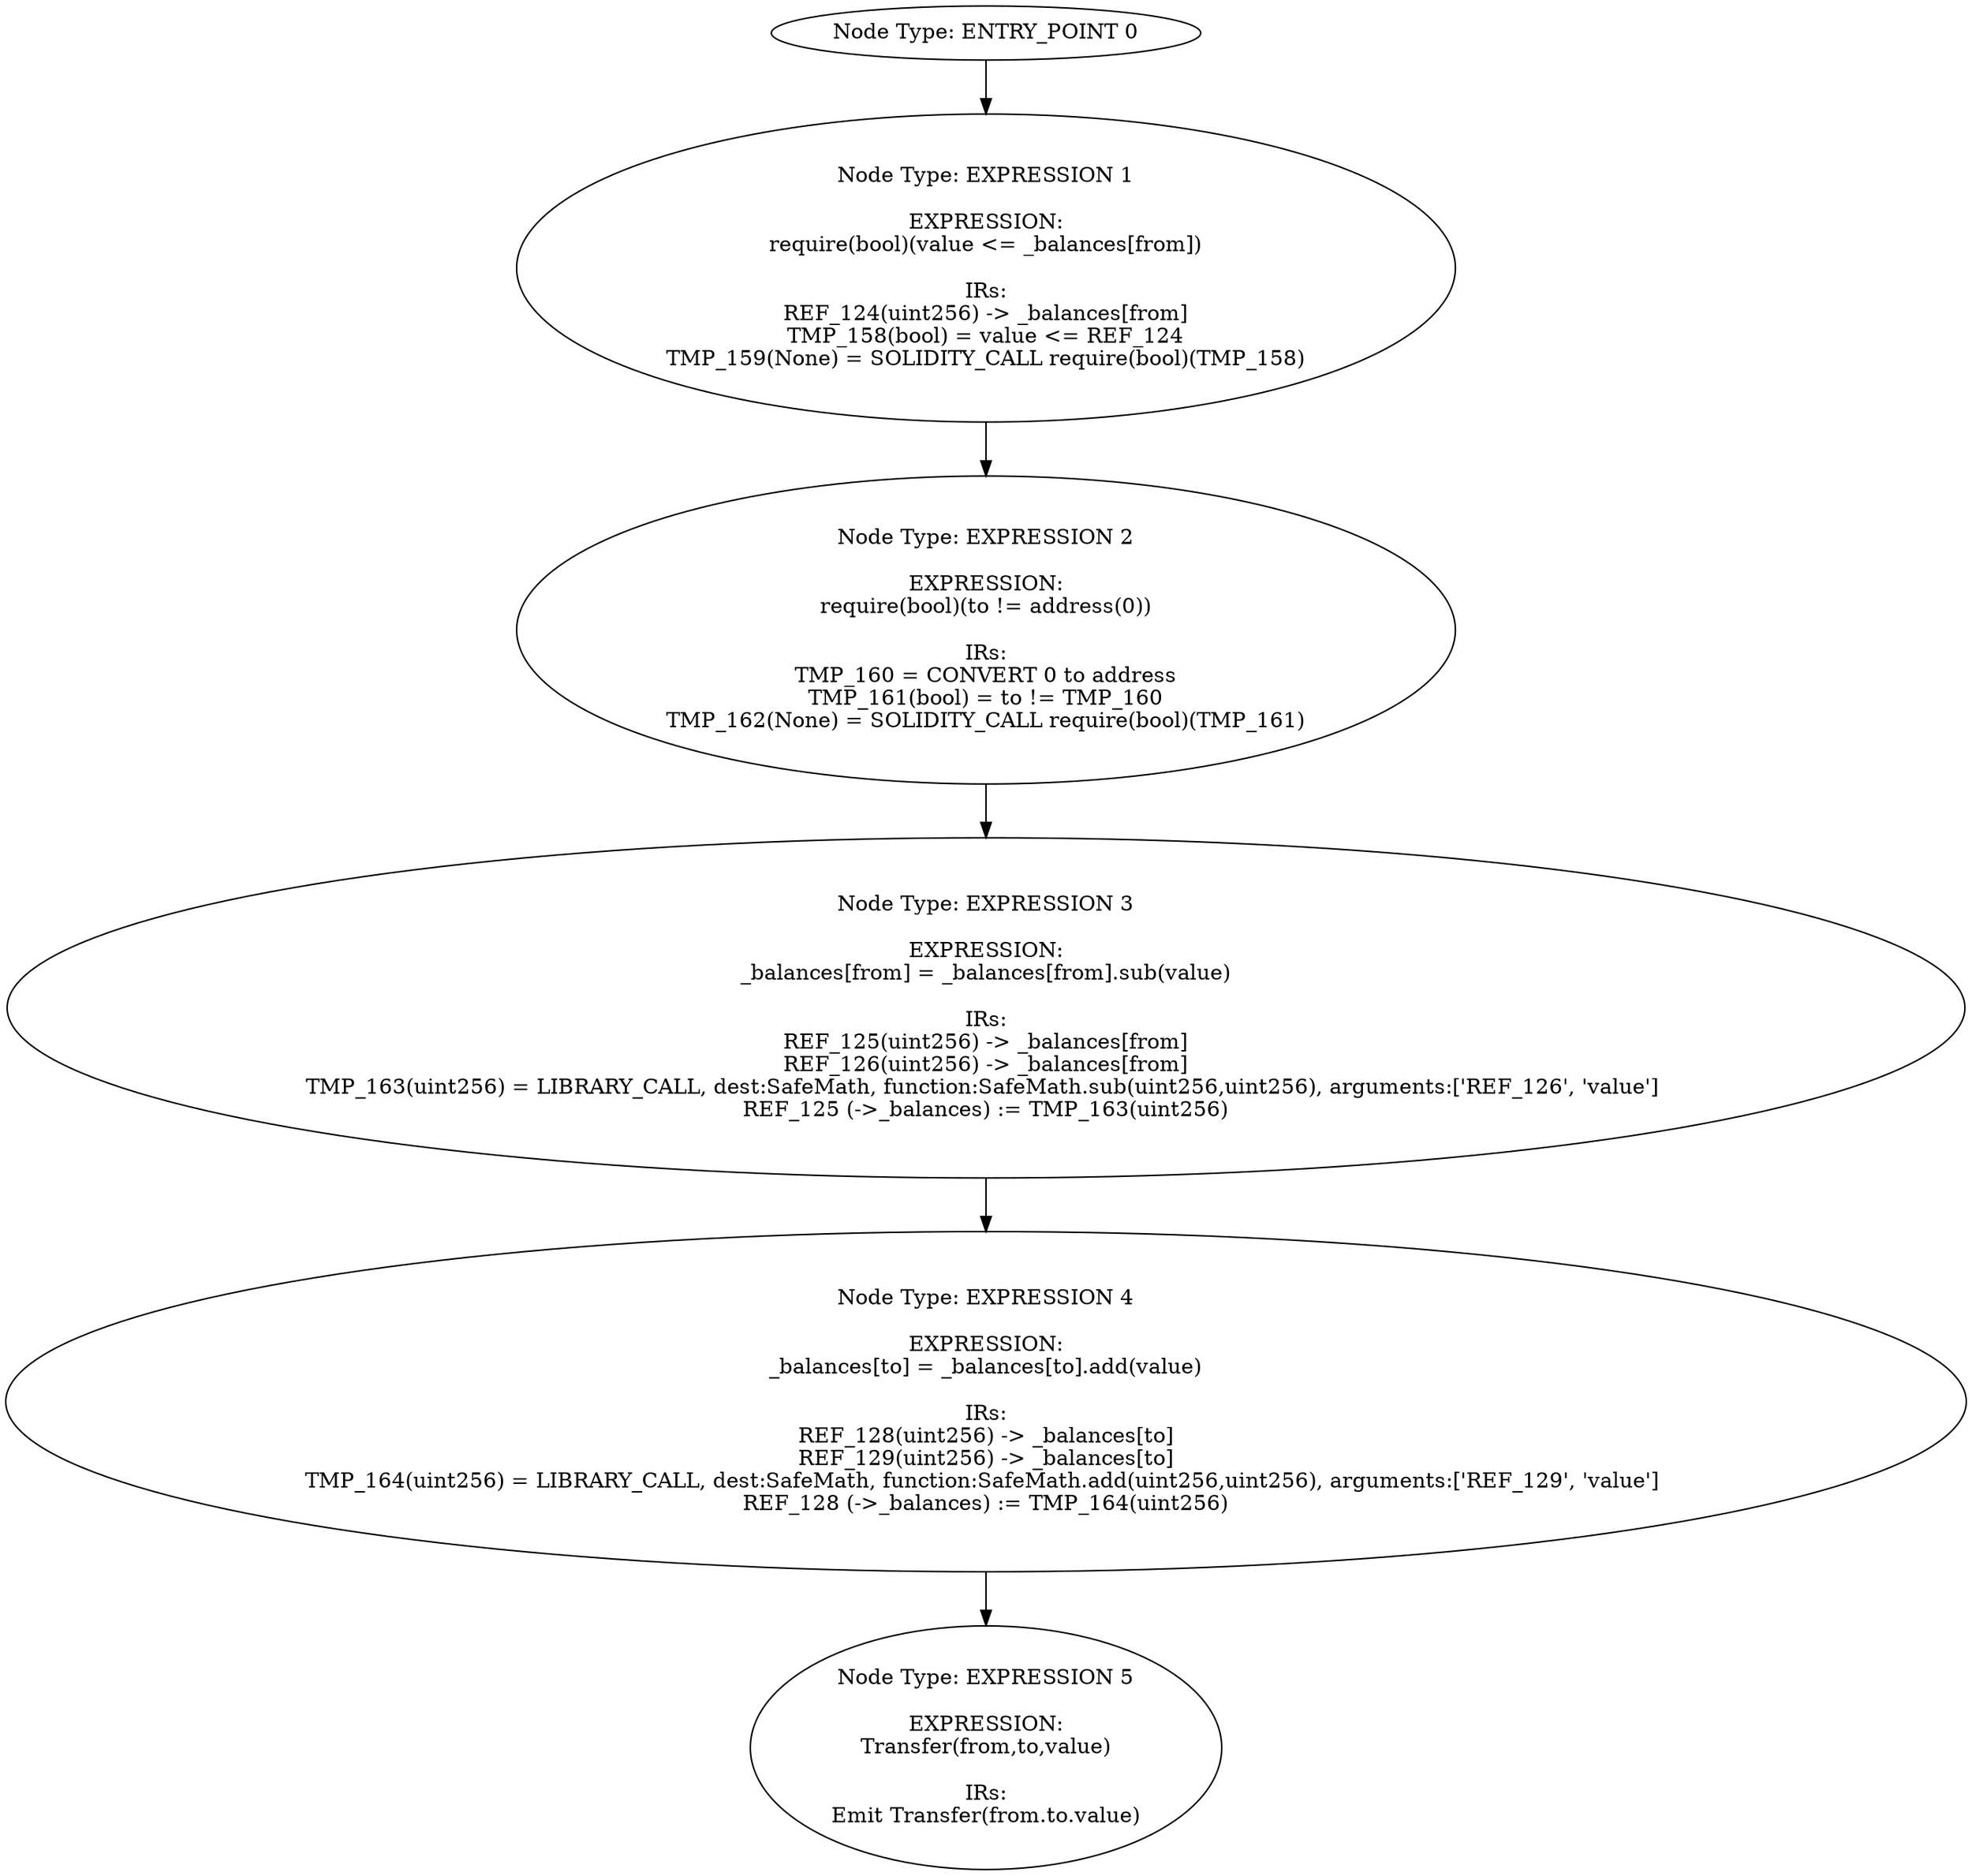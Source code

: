 digraph{
0[label="Node Type: ENTRY_POINT 0
"];
0->1;
1[label="Node Type: EXPRESSION 1

EXPRESSION:
require(bool)(value <= _balances[from])

IRs:
REF_124(uint256) -> _balances[from]
TMP_158(bool) = value <= REF_124
TMP_159(None) = SOLIDITY_CALL require(bool)(TMP_158)"];
1->2;
2[label="Node Type: EXPRESSION 2

EXPRESSION:
require(bool)(to != address(0))

IRs:
TMP_160 = CONVERT 0 to address
TMP_161(bool) = to != TMP_160
TMP_162(None) = SOLIDITY_CALL require(bool)(TMP_161)"];
2->3;
3[label="Node Type: EXPRESSION 3

EXPRESSION:
_balances[from] = _balances[from].sub(value)

IRs:
REF_125(uint256) -> _balances[from]
REF_126(uint256) -> _balances[from]
TMP_163(uint256) = LIBRARY_CALL, dest:SafeMath, function:SafeMath.sub(uint256,uint256), arguments:['REF_126', 'value'] 
REF_125 (->_balances) := TMP_163(uint256)"];
3->4;
4[label="Node Type: EXPRESSION 4

EXPRESSION:
_balances[to] = _balances[to].add(value)

IRs:
REF_128(uint256) -> _balances[to]
REF_129(uint256) -> _balances[to]
TMP_164(uint256) = LIBRARY_CALL, dest:SafeMath, function:SafeMath.add(uint256,uint256), arguments:['REF_129', 'value'] 
REF_128 (->_balances) := TMP_164(uint256)"];
4->5;
5[label="Node Type: EXPRESSION 5

EXPRESSION:
Transfer(from,to,value)

IRs:
Emit Transfer(from.to.value)"];
}
